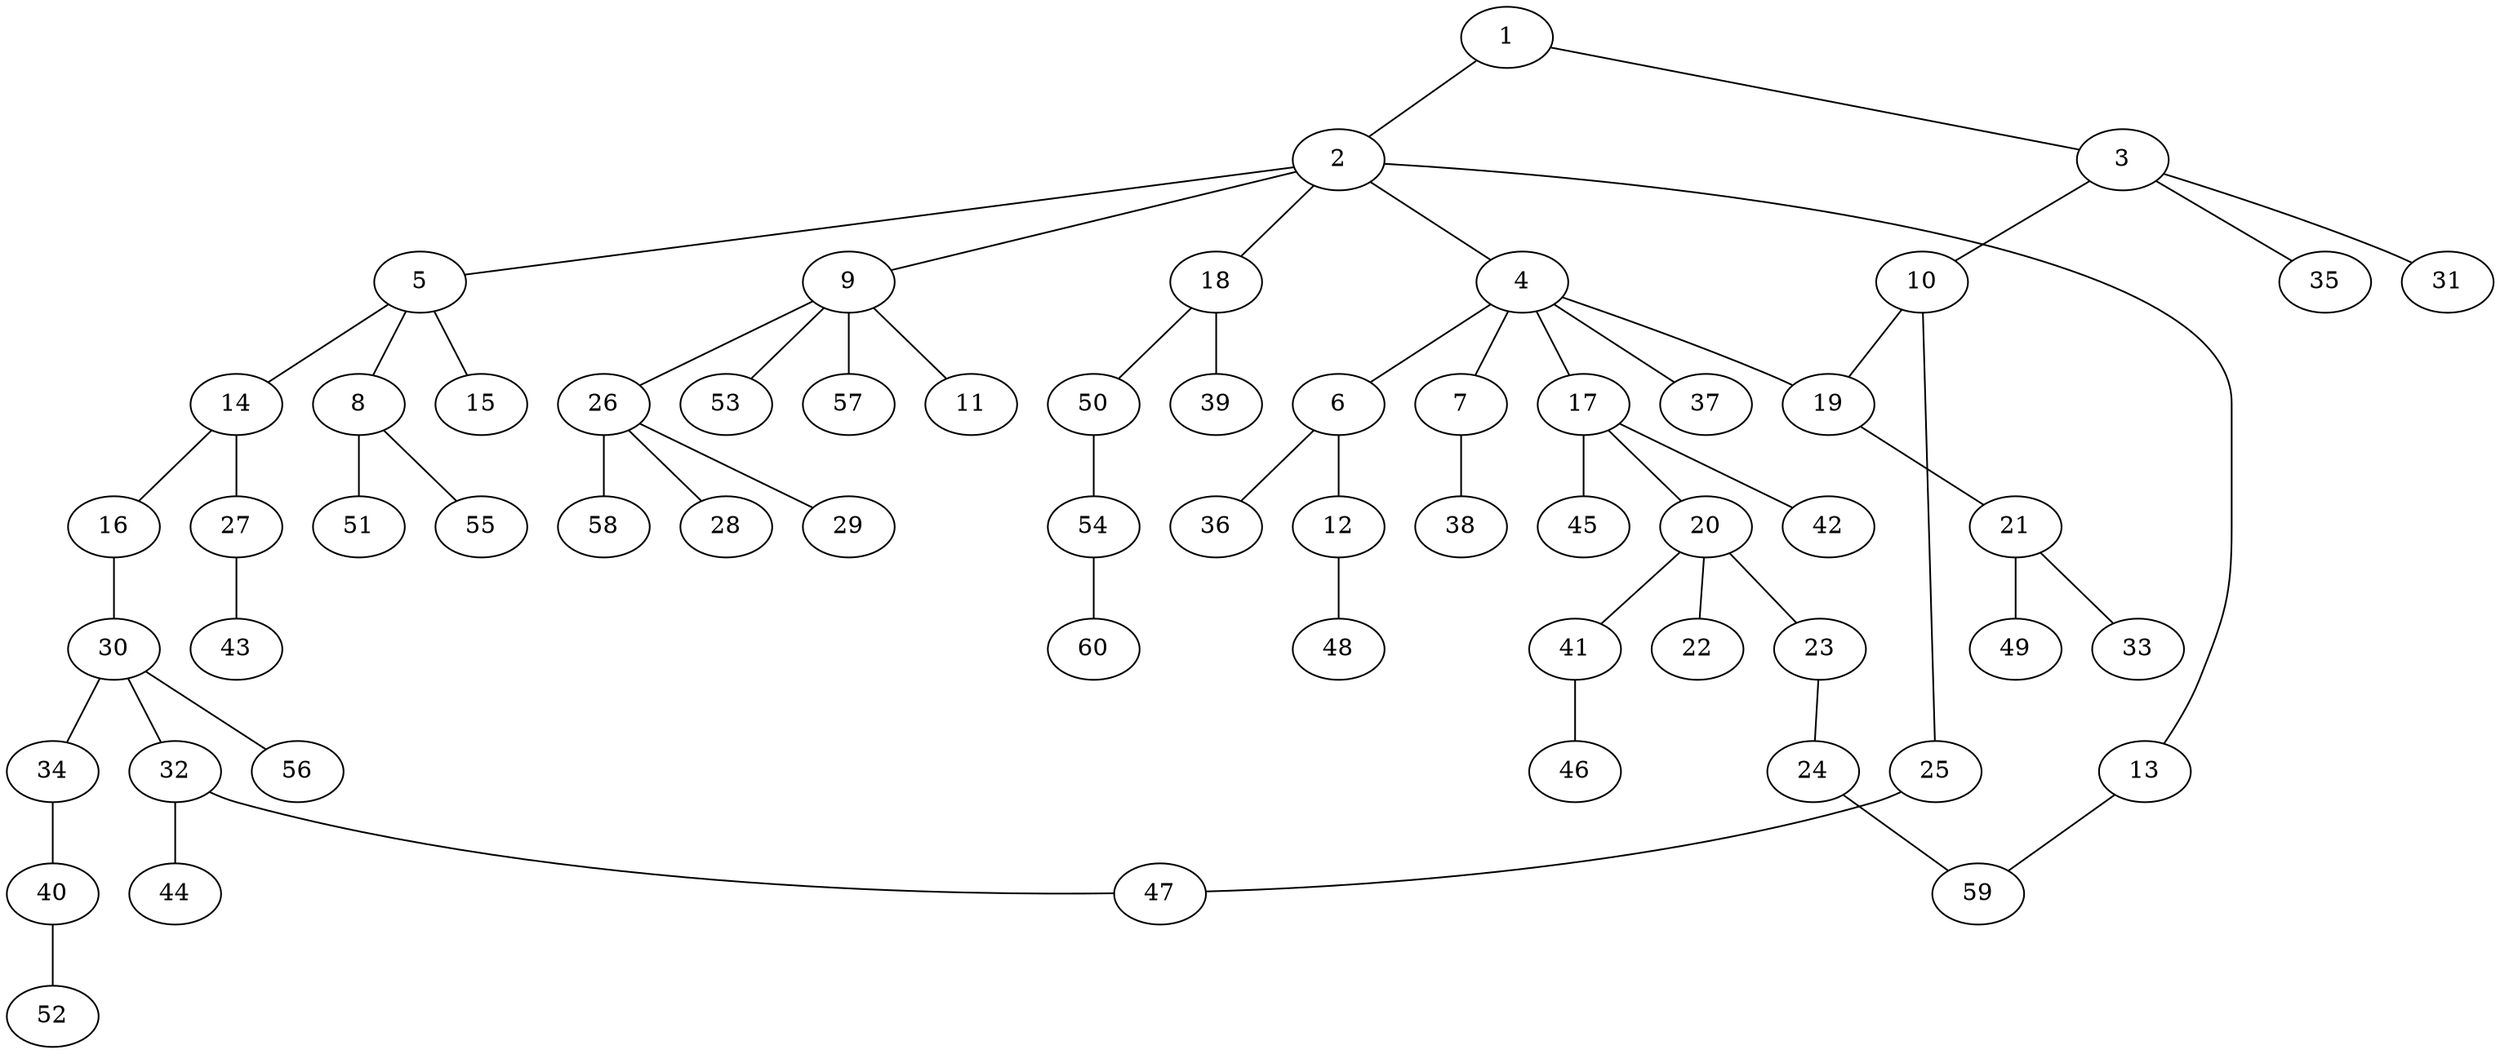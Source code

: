 graph graphname {1--2
1--3
2--4
2--5
2--9
2--13
2--18
3--10
3--31
3--35
4--6
4--7
4--17
4--19
4--37
5--8
5--14
5--15
6--12
6--36
7--38
8--51
8--55
9--11
9--26
9--53
9--57
10--19
10--25
12--48
13--59
14--16
14--27
16--30
17--20
17--42
17--45
18--39
18--50
19--21
20--22
20--23
20--41
21--33
21--49
23--24
24--59
25--47
26--28
26--29
26--58
27--43
30--32
30--34
30--56
32--44
32--47
34--40
40--52
41--46
50--54
54--60
}